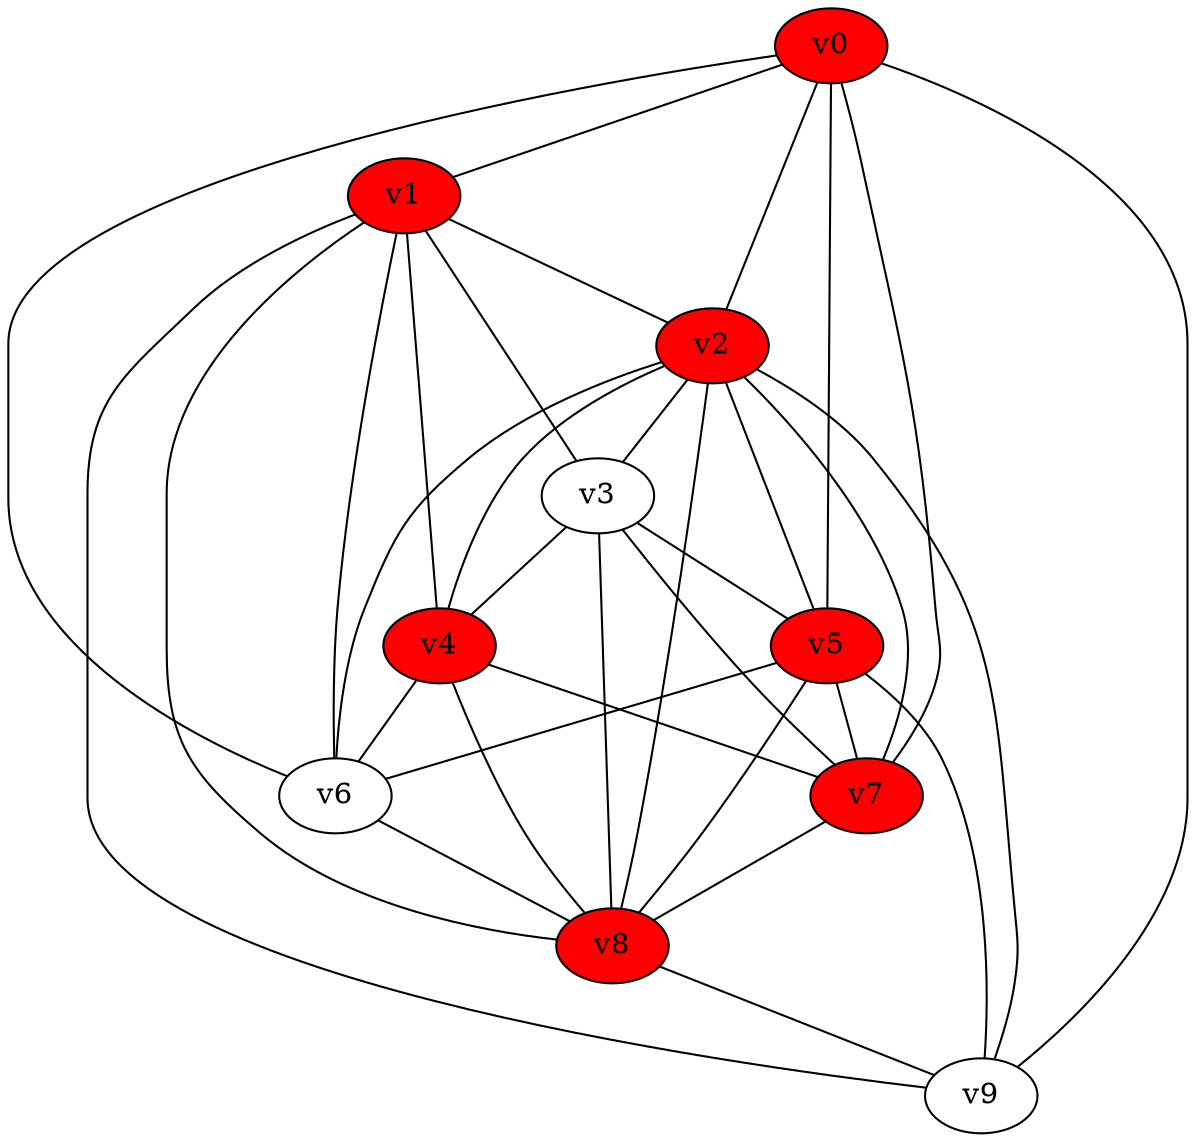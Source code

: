graph G {
v8 [style=filled, fillcolor=red];
v2 [style=filled, fillcolor=red];
v0 [style=filled, fillcolor=red];
v5 [style=filled, fillcolor=red];
v1 [style=filled, fillcolor=red];
v7 [style=filled, fillcolor=red];
v4 [style=filled, fillcolor=red];
	v0 -- v1
	v0 -- v2
	v0 -- v5
	v0 -- v6
	v0 -- v7
	v0 -- v9
	v1 -- v2
	v1 -- v3
	v1 -- v4
	v1 -- v6
	v1 -- v8
	v1 -- v9
	v2 -- v3
	v2 -- v4
	v2 -- v5
	v2 -- v6
	v2 -- v7
	v2 -- v8
	v2 -- v9
	v3 -- v4
	v3 -- v5
	v3 -- v7
	v3 -- v8
	v4 -- v6
	v4 -- v7
	v4 -- v8
	v5 -- v6
	v5 -- v7
	v5 -- v8
	v5 -- v9
	v6 -- v8
	v7 -- v8
	v8 -- v9
}